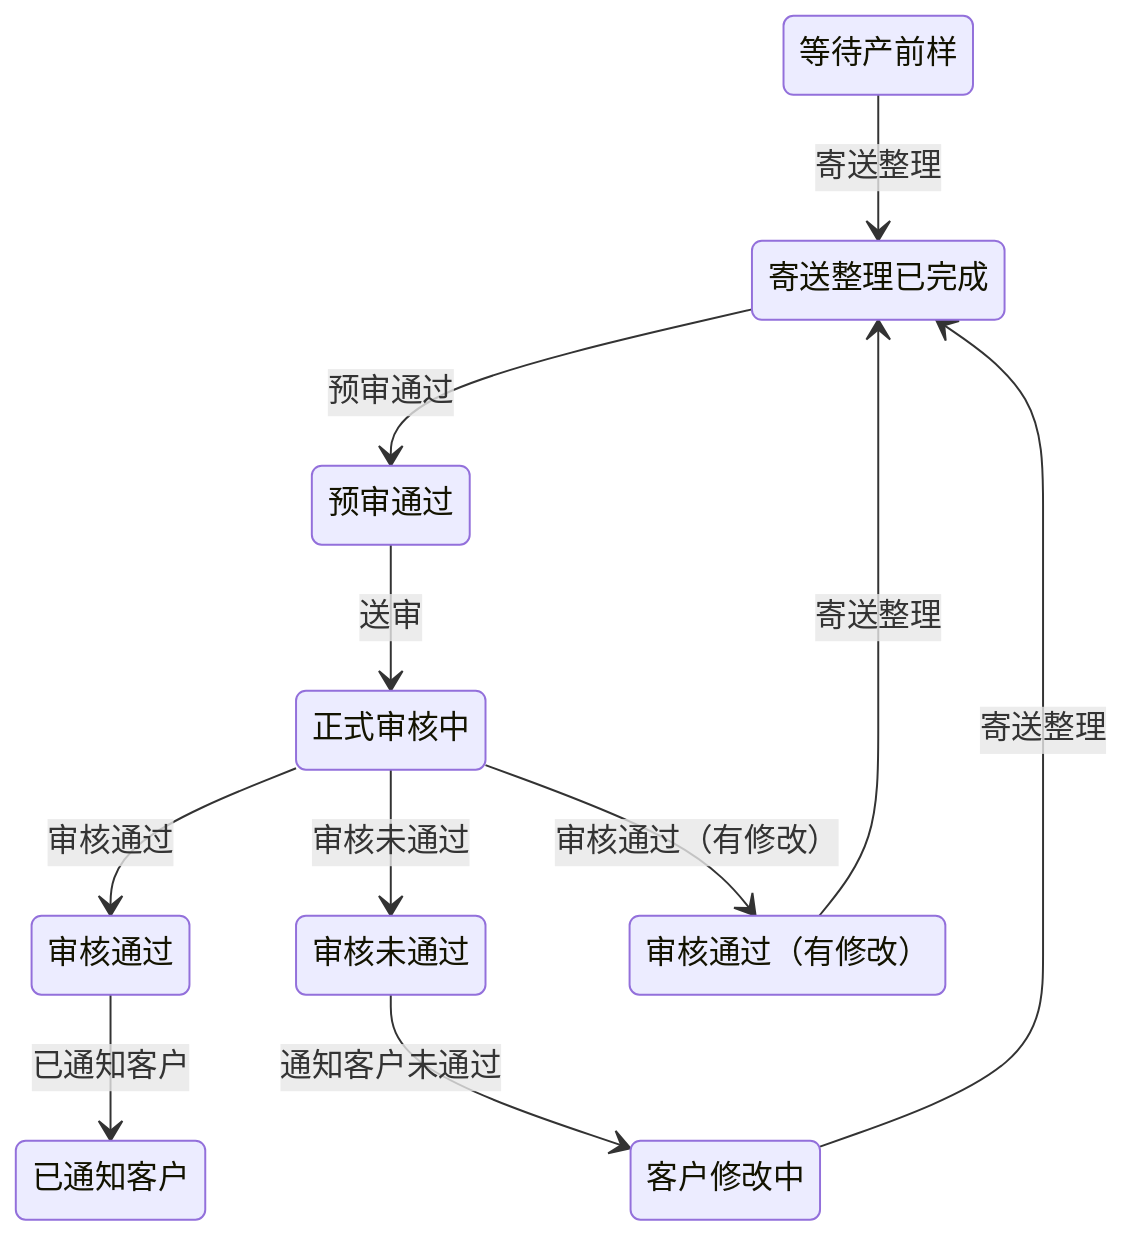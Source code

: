 stateDiagram-v2
等待产前样 --> 寄送整理已完成 : 寄送整理
寄送整理已完成 --> 预审通过 : 预审通过
预审通过 --> 正式审核中 : 送审
正式审核中 --> 审核通过 : 审核通过
正式审核中 --> 审核未通过 : 审核未通过
正式审核中 --> 审核通过（有修改） : 审核通过（有修改）
审核通过 --> 已通知客户 : 已通知客户
审核未通过 --> 客户修改中 : 通知客户未通过
客户修改中 --> 寄送整理已完成 : 寄送整理
审核通过（有修改） --> 寄送整理已完成 : 寄送整理